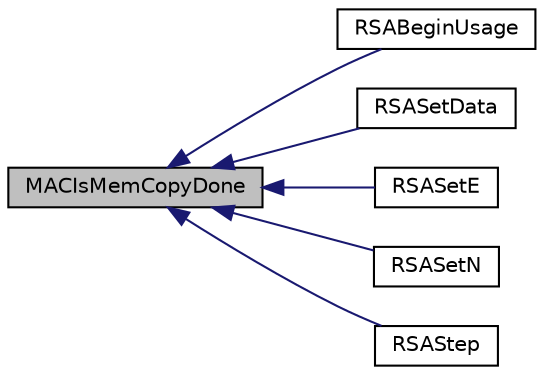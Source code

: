 digraph "MACIsMemCopyDone"
{
  edge [fontname="Helvetica",fontsize="10",labelfontname="Helvetica",labelfontsize="10"];
  node [fontname="Helvetica",fontsize="10",shape=record];
  rankdir="LR";
  Node1 [label="MACIsMemCopyDone",height=0.2,width=0.4,color="black", fillcolor="grey75", style="filled", fontcolor="black"];
  Node1 -> Node2 [dir="back",color="midnightblue",fontsize="10",style="solid"];
  Node2 [label="RSABeginUsage",height=0.2,width=0.4,color="black", fillcolor="white", style="filled",URL="$_e_n_c_x24_j600_8c.html#a12182581c8150d092c6c0bf9c648b0e9"];
  Node1 -> Node3 [dir="back",color="midnightblue",fontsize="10",style="solid"];
  Node3 [label="RSASetData",height=0.2,width=0.4,color="black", fillcolor="white", style="filled",URL="$_e_n_c_x24_j600_8c.html#afff1b759c9e209b4d0ad70f706c3f4e9"];
  Node1 -> Node4 [dir="back",color="midnightblue",fontsize="10",style="solid"];
  Node4 [label="RSASetE",height=0.2,width=0.4,color="black", fillcolor="white", style="filled",URL="$_e_n_c_x24_j600_8c.html#a6e46c68d74ae66cd9ba83983a8378159"];
  Node1 -> Node5 [dir="back",color="midnightblue",fontsize="10",style="solid"];
  Node5 [label="RSASetN",height=0.2,width=0.4,color="black", fillcolor="white", style="filled",URL="$_e_n_c_x24_j600_8c.html#ae7d72c405caafcf14669cb9946965bd2"];
  Node1 -> Node6 [dir="back",color="midnightblue",fontsize="10",style="solid"];
  Node6 [label="RSAStep",height=0.2,width=0.4,color="black", fillcolor="white", style="filled",URL="$_e_n_c_x24_j600_8c.html#a9f384ff66580f6b8fb0025caa242657b"];
}
